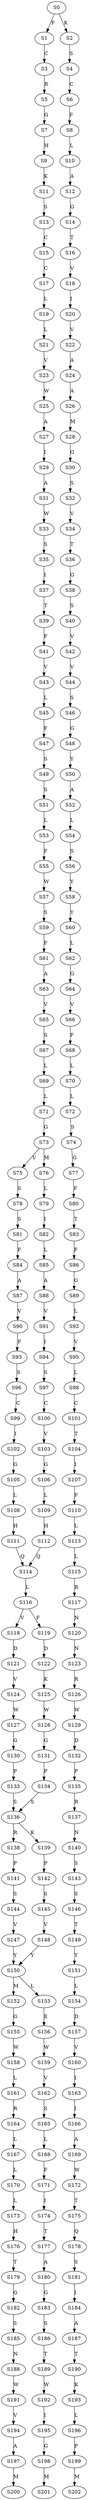 strict digraph  {
	S0 -> S1 [ label = F ];
	S0 -> S2 [ label = K ];
	S1 -> S3 [ label = C ];
	S2 -> S4 [ label = S ];
	S3 -> S5 [ label = R ];
	S4 -> S6 [ label = C ];
	S5 -> S7 [ label = G ];
	S6 -> S8 [ label = F ];
	S7 -> S9 [ label = H ];
	S8 -> S10 [ label = L ];
	S9 -> S11 [ label = K ];
	S10 -> S12 [ label = A ];
	S11 -> S13 [ label = S ];
	S12 -> S14 [ label = G ];
	S13 -> S15 [ label = C ];
	S14 -> S16 [ label = T ];
	S15 -> S17 [ label = C ];
	S16 -> S18 [ label = V ];
	S17 -> S19 [ label = L ];
	S18 -> S20 [ label = I ];
	S19 -> S21 [ label = L ];
	S20 -> S22 [ label = V ];
	S21 -> S23 [ label = V ];
	S22 -> S24 [ label = A ];
	S23 -> S25 [ label = W ];
	S24 -> S26 [ label = A ];
	S25 -> S27 [ label = A ];
	S26 -> S28 [ label = M ];
	S27 -> S29 [ label = I ];
	S28 -> S30 [ label = G ];
	S29 -> S31 [ label = A ];
	S30 -> S32 [ label = S ];
	S31 -> S33 [ label = W ];
	S32 -> S34 [ label = V ];
	S33 -> S35 [ label = S ];
	S34 -> S36 [ label = T ];
	S35 -> S37 [ label = I ];
	S36 -> S38 [ label = G ];
	S37 -> S39 [ label = T ];
	S38 -> S40 [ label = S ];
	S39 -> S41 [ label = F ];
	S40 -> S42 [ label = V ];
	S41 -> S43 [ label = V ];
	S42 -> S44 [ label = V ];
	S43 -> S45 [ label = L ];
	S44 -> S46 [ label = S ];
	S45 -> S47 [ label = F ];
	S46 -> S48 [ label = G ];
	S47 -> S49 [ label = S ];
	S48 -> S50 [ label = Y ];
	S49 -> S51 [ label = S ];
	S50 -> S52 [ label = A ];
	S51 -> S53 [ label = L ];
	S52 -> S54 [ label = L ];
	S53 -> S55 [ label = F ];
	S54 -> S56 [ label = S ];
	S55 -> S57 [ label = W ];
	S56 -> S58 [ label = Y ];
	S57 -> S59 [ label = S ];
	S58 -> S60 [ label = Y ];
	S59 -> S61 [ label = F ];
	S60 -> S62 [ label = L ];
	S61 -> S63 [ label = A ];
	S62 -> S64 [ label = G ];
	S63 -> S65 [ label = V ];
	S64 -> S66 [ label = V ];
	S65 -> S67 [ label = S ];
	S66 -> S68 [ label = F ];
	S67 -> S69 [ label = L ];
	S68 -> S70 [ label = L ];
	S69 -> S71 [ label = L ];
	S70 -> S72 [ label = L ];
	S71 -> S73 [ label = G ];
	S72 -> S74 [ label = S ];
	S73 -> S75 [ label = V ];
	S73 -> S76 [ label = M ];
	S74 -> S77 [ label = G ];
	S75 -> S78 [ label = S ];
	S76 -> S79 [ label = L ];
	S77 -> S80 [ label = F ];
	S78 -> S81 [ label = S ];
	S79 -> S82 [ label = I ];
	S80 -> S83 [ label = T ];
	S81 -> S84 [ label = F ];
	S82 -> S85 [ label = L ];
	S83 -> S86 [ label = F ];
	S84 -> S87 [ label = A ];
	S85 -> S88 [ label = A ];
	S86 -> S89 [ label = G ];
	S87 -> S90 [ label = V ];
	S88 -> S91 [ label = V ];
	S89 -> S92 [ label = L ];
	S90 -> S93 [ label = F ];
	S91 -> S94 [ label = I ];
	S92 -> S95 [ label = V ];
	S93 -> S96 [ label = S ];
	S94 -> S97 [ label = S ];
	S95 -> S98 [ label = L ];
	S96 -> S99 [ label = C ];
	S97 -> S100 [ label = C ];
	S98 -> S101 [ label = C ];
	S99 -> S102 [ label = I ];
	S100 -> S103 [ label = V ];
	S101 -> S104 [ label = T ];
	S102 -> S105 [ label = G ];
	S103 -> S106 [ label = G ];
	S104 -> S107 [ label = I ];
	S105 -> S108 [ label = L ];
	S106 -> S109 [ label = L ];
	S107 -> S110 [ label = F ];
	S108 -> S111 [ label = H ];
	S109 -> S112 [ label = H ];
	S110 -> S113 [ label = L ];
	S111 -> S114 [ label = Q ];
	S112 -> S114 [ label = Q ];
	S113 -> S115 [ label = L ];
	S114 -> S116 [ label = L ];
	S115 -> S117 [ label = R ];
	S116 -> S118 [ label = V ];
	S116 -> S119 [ label = F ];
	S117 -> S120 [ label = N ];
	S118 -> S121 [ label = D ];
	S119 -> S122 [ label = D ];
	S120 -> S123 [ label = N ];
	S121 -> S124 [ label = V ];
	S122 -> S125 [ label = K ];
	S123 -> S126 [ label = R ];
	S124 -> S127 [ label = W ];
	S125 -> S128 [ label = W ];
	S126 -> S129 [ label = W ];
	S127 -> S130 [ label = G ];
	S128 -> S131 [ label = G ];
	S129 -> S132 [ label = D ];
	S130 -> S133 [ label = P ];
	S131 -> S134 [ label = P ];
	S132 -> S135 [ label = P ];
	S133 -> S136 [ label = S ];
	S134 -> S136 [ label = S ];
	S135 -> S137 [ label = R ];
	S136 -> S138 [ label = R ];
	S136 -> S139 [ label = K ];
	S137 -> S140 [ label = N ];
	S138 -> S141 [ label = P ];
	S139 -> S142 [ label = P ];
	S140 -> S143 [ label = S ];
	S141 -> S144 [ label = S ];
	S142 -> S145 [ label = S ];
	S143 -> S146 [ label = S ];
	S144 -> S147 [ label = V ];
	S145 -> S148 [ label = V ];
	S146 -> S149 [ label = T ];
	S147 -> S150 [ label = Y ];
	S148 -> S150 [ label = Y ];
	S149 -> S151 [ label = Y ];
	S150 -> S152 [ label = M ];
	S150 -> S153 [ label = L ];
	S151 -> S154 [ label = L ];
	S152 -> S155 [ label = G ];
	S153 -> S156 [ label = E ];
	S154 -> S157 [ label = D ];
	S155 -> S158 [ label = W ];
	S156 -> S159 [ label = W ];
	S157 -> S160 [ label = V ];
	S158 -> S161 [ label = L ];
	S159 -> S162 [ label = V ];
	S160 -> S163 [ label = I ];
	S161 -> S164 [ label = R ];
	S162 -> S165 [ label = S ];
	S163 -> S166 [ label = I ];
	S164 -> S167 [ label = L ];
	S165 -> S168 [ label = L ];
	S166 -> S169 [ label = A ];
	S167 -> S170 [ label = L ];
	S168 -> S171 [ label = F ];
	S169 -> S172 [ label = W ];
	S170 -> S173 [ label = L ];
	S171 -> S174 [ label = I ];
	S172 -> S175 [ label = T ];
	S173 -> S176 [ label = H ];
	S174 -> S177 [ label = T ];
	S175 -> S178 [ label = Q ];
	S176 -> S179 [ label = T ];
	S177 -> S180 [ label = A ];
	S178 -> S181 [ label = S ];
	S179 -> S182 [ label = G ];
	S180 -> S183 [ label = G ];
	S181 -> S184 [ label = I ];
	S182 -> S185 [ label = S ];
	S183 -> S186 [ label = S ];
	S184 -> S187 [ label = A ];
	S185 -> S188 [ label = N ];
	S186 -> S189 [ label = T ];
	S187 -> S190 [ label = T ];
	S188 -> S191 [ label = W ];
	S189 -> S192 [ label = W ];
	S190 -> S193 [ label = K ];
	S191 -> S194 [ label = V ];
	S192 -> S195 [ label = I ];
	S193 -> S196 [ label = L ];
	S194 -> S197 [ label = A ];
	S195 -> S198 [ label = G ];
	S196 -> S199 [ label = P ];
	S197 -> S200 [ label = M ];
	S198 -> S201 [ label = M ];
	S199 -> S202 [ label = M ];
}
